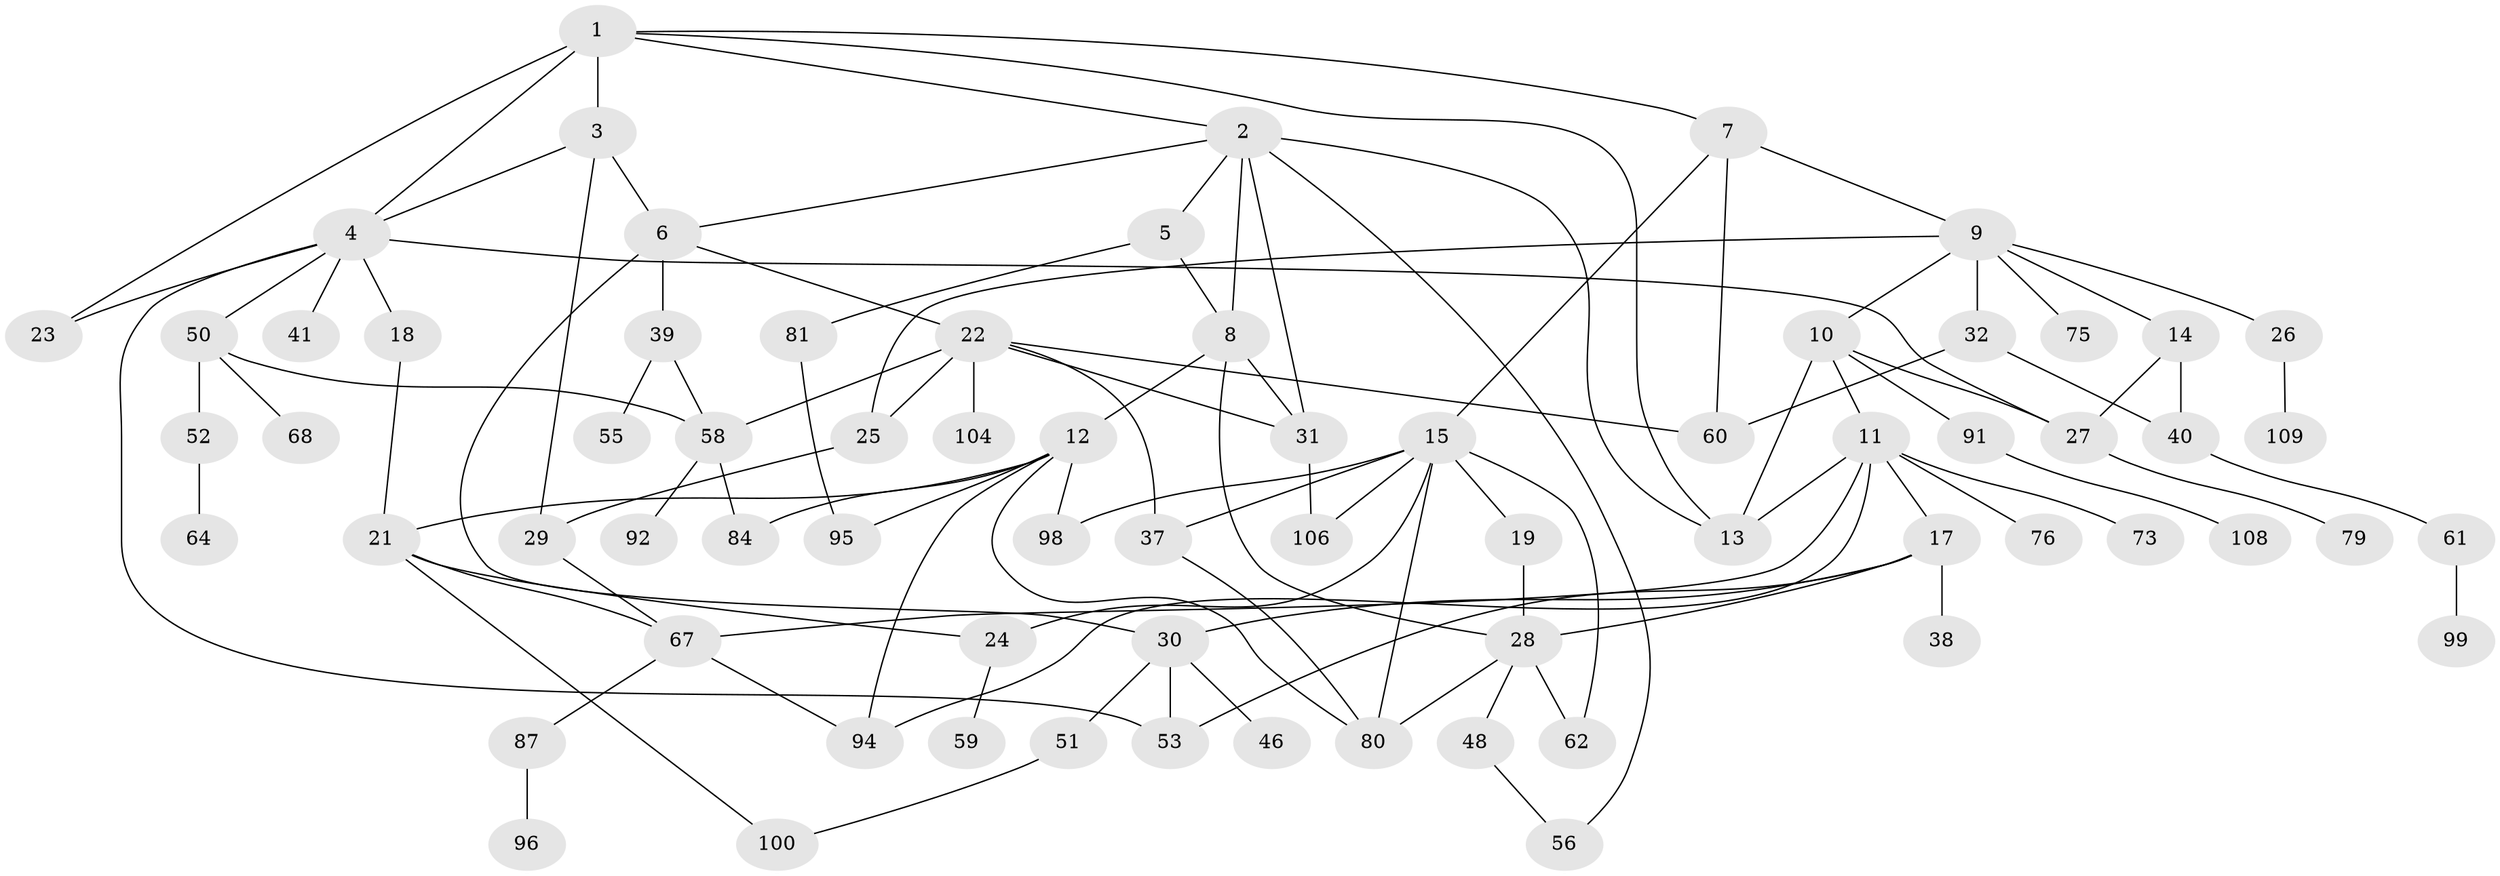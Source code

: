 // Generated by graph-tools (version 1.1) at 2025/51/02/27/25 19:51:36]
// undirected, 71 vertices, 110 edges
graph export_dot {
graph [start="1"]
  node [color=gray90,style=filled];
  1 [super="+85"];
  2 [super="+35"];
  3 [super="+70"];
  4 [super="+45"];
  5;
  6 [super="+90"];
  7 [super="+34"];
  8 [super="+42"];
  9;
  10 [super="+66"];
  11 [super="+20"];
  12 [super="+49"];
  13 [super="+47"];
  14 [super="+16"];
  15 [super="+78"];
  17 [super="+77"];
  18;
  19 [super="+102"];
  21 [super="+93"];
  22 [super="+74"];
  23;
  24;
  25 [super="+107"];
  26;
  27 [super="+63"];
  28 [super="+44"];
  29 [super="+82"];
  30 [super="+36"];
  31 [super="+33"];
  32;
  37;
  38;
  39 [super="+43"];
  40 [super="+65"];
  41;
  46;
  48 [super="+103"];
  50;
  51;
  52;
  53 [super="+54"];
  55 [super="+57"];
  56;
  58 [super="+69"];
  59 [super="+89"];
  60 [super="+83"];
  61;
  62 [super="+72"];
  64 [super="+86"];
  67 [super="+71"];
  68;
  73;
  75 [super="+101"];
  76;
  79;
  80 [super="+88"];
  81;
  84;
  87;
  91;
  92;
  94 [super="+97"];
  95;
  96;
  98;
  99 [super="+105"];
  100;
  104;
  106;
  108;
  109;
  1 -- 2;
  1 -- 3 [weight=2];
  1 -- 4;
  1 -- 7;
  1 -- 13;
  1 -- 23;
  2 -- 5;
  2 -- 6;
  2 -- 56;
  2 -- 8;
  2 -- 13;
  2 -- 31;
  3 -- 29;
  3 -- 6;
  3 -- 4;
  4 -- 18;
  4 -- 23;
  4 -- 41;
  4 -- 50;
  4 -- 27;
  4 -- 53;
  5 -- 8;
  5 -- 81;
  6 -- 22;
  6 -- 39;
  6 -- 30;
  7 -- 9;
  7 -- 15;
  7 -- 60;
  8 -- 12;
  8 -- 28;
  8 -- 31;
  9 -- 10;
  9 -- 14;
  9 -- 25;
  9 -- 26;
  9 -- 32;
  9 -- 75;
  10 -- 11;
  10 -- 27;
  10 -- 91;
  10 -- 13;
  11 -- 13;
  11 -- 17;
  11 -- 67;
  11 -- 73;
  11 -- 76;
  11 -- 94;
  12 -- 84;
  12 -- 95;
  12 -- 80;
  12 -- 98;
  12 -- 21;
  12 -- 94;
  14 -- 40;
  14 -- 27;
  15 -- 19;
  15 -- 24;
  15 -- 37;
  15 -- 62;
  15 -- 98;
  15 -- 106;
  15 -- 80;
  17 -- 28;
  17 -- 30;
  17 -- 38;
  17 -- 53;
  18 -- 21;
  19 -- 28;
  21 -- 67;
  21 -- 100;
  21 -- 24;
  22 -- 31;
  22 -- 60;
  22 -- 37;
  22 -- 25;
  22 -- 104;
  22 -- 58;
  24 -- 59;
  25 -- 29;
  26 -- 109;
  27 -- 79;
  28 -- 80;
  28 -- 48;
  28 -- 62;
  29 -- 67;
  30 -- 46;
  30 -- 51;
  30 -- 53;
  31 -- 106;
  32 -- 40;
  32 -- 60;
  37 -- 80;
  39 -- 55;
  39 -- 58;
  40 -- 61;
  48 -- 56;
  50 -- 52;
  50 -- 58;
  50 -- 68;
  51 -- 100;
  52 -- 64;
  58 -- 84;
  58 -- 92;
  61 -- 99;
  67 -- 87;
  67 -- 94;
  81 -- 95;
  87 -- 96;
  91 -- 108;
}
